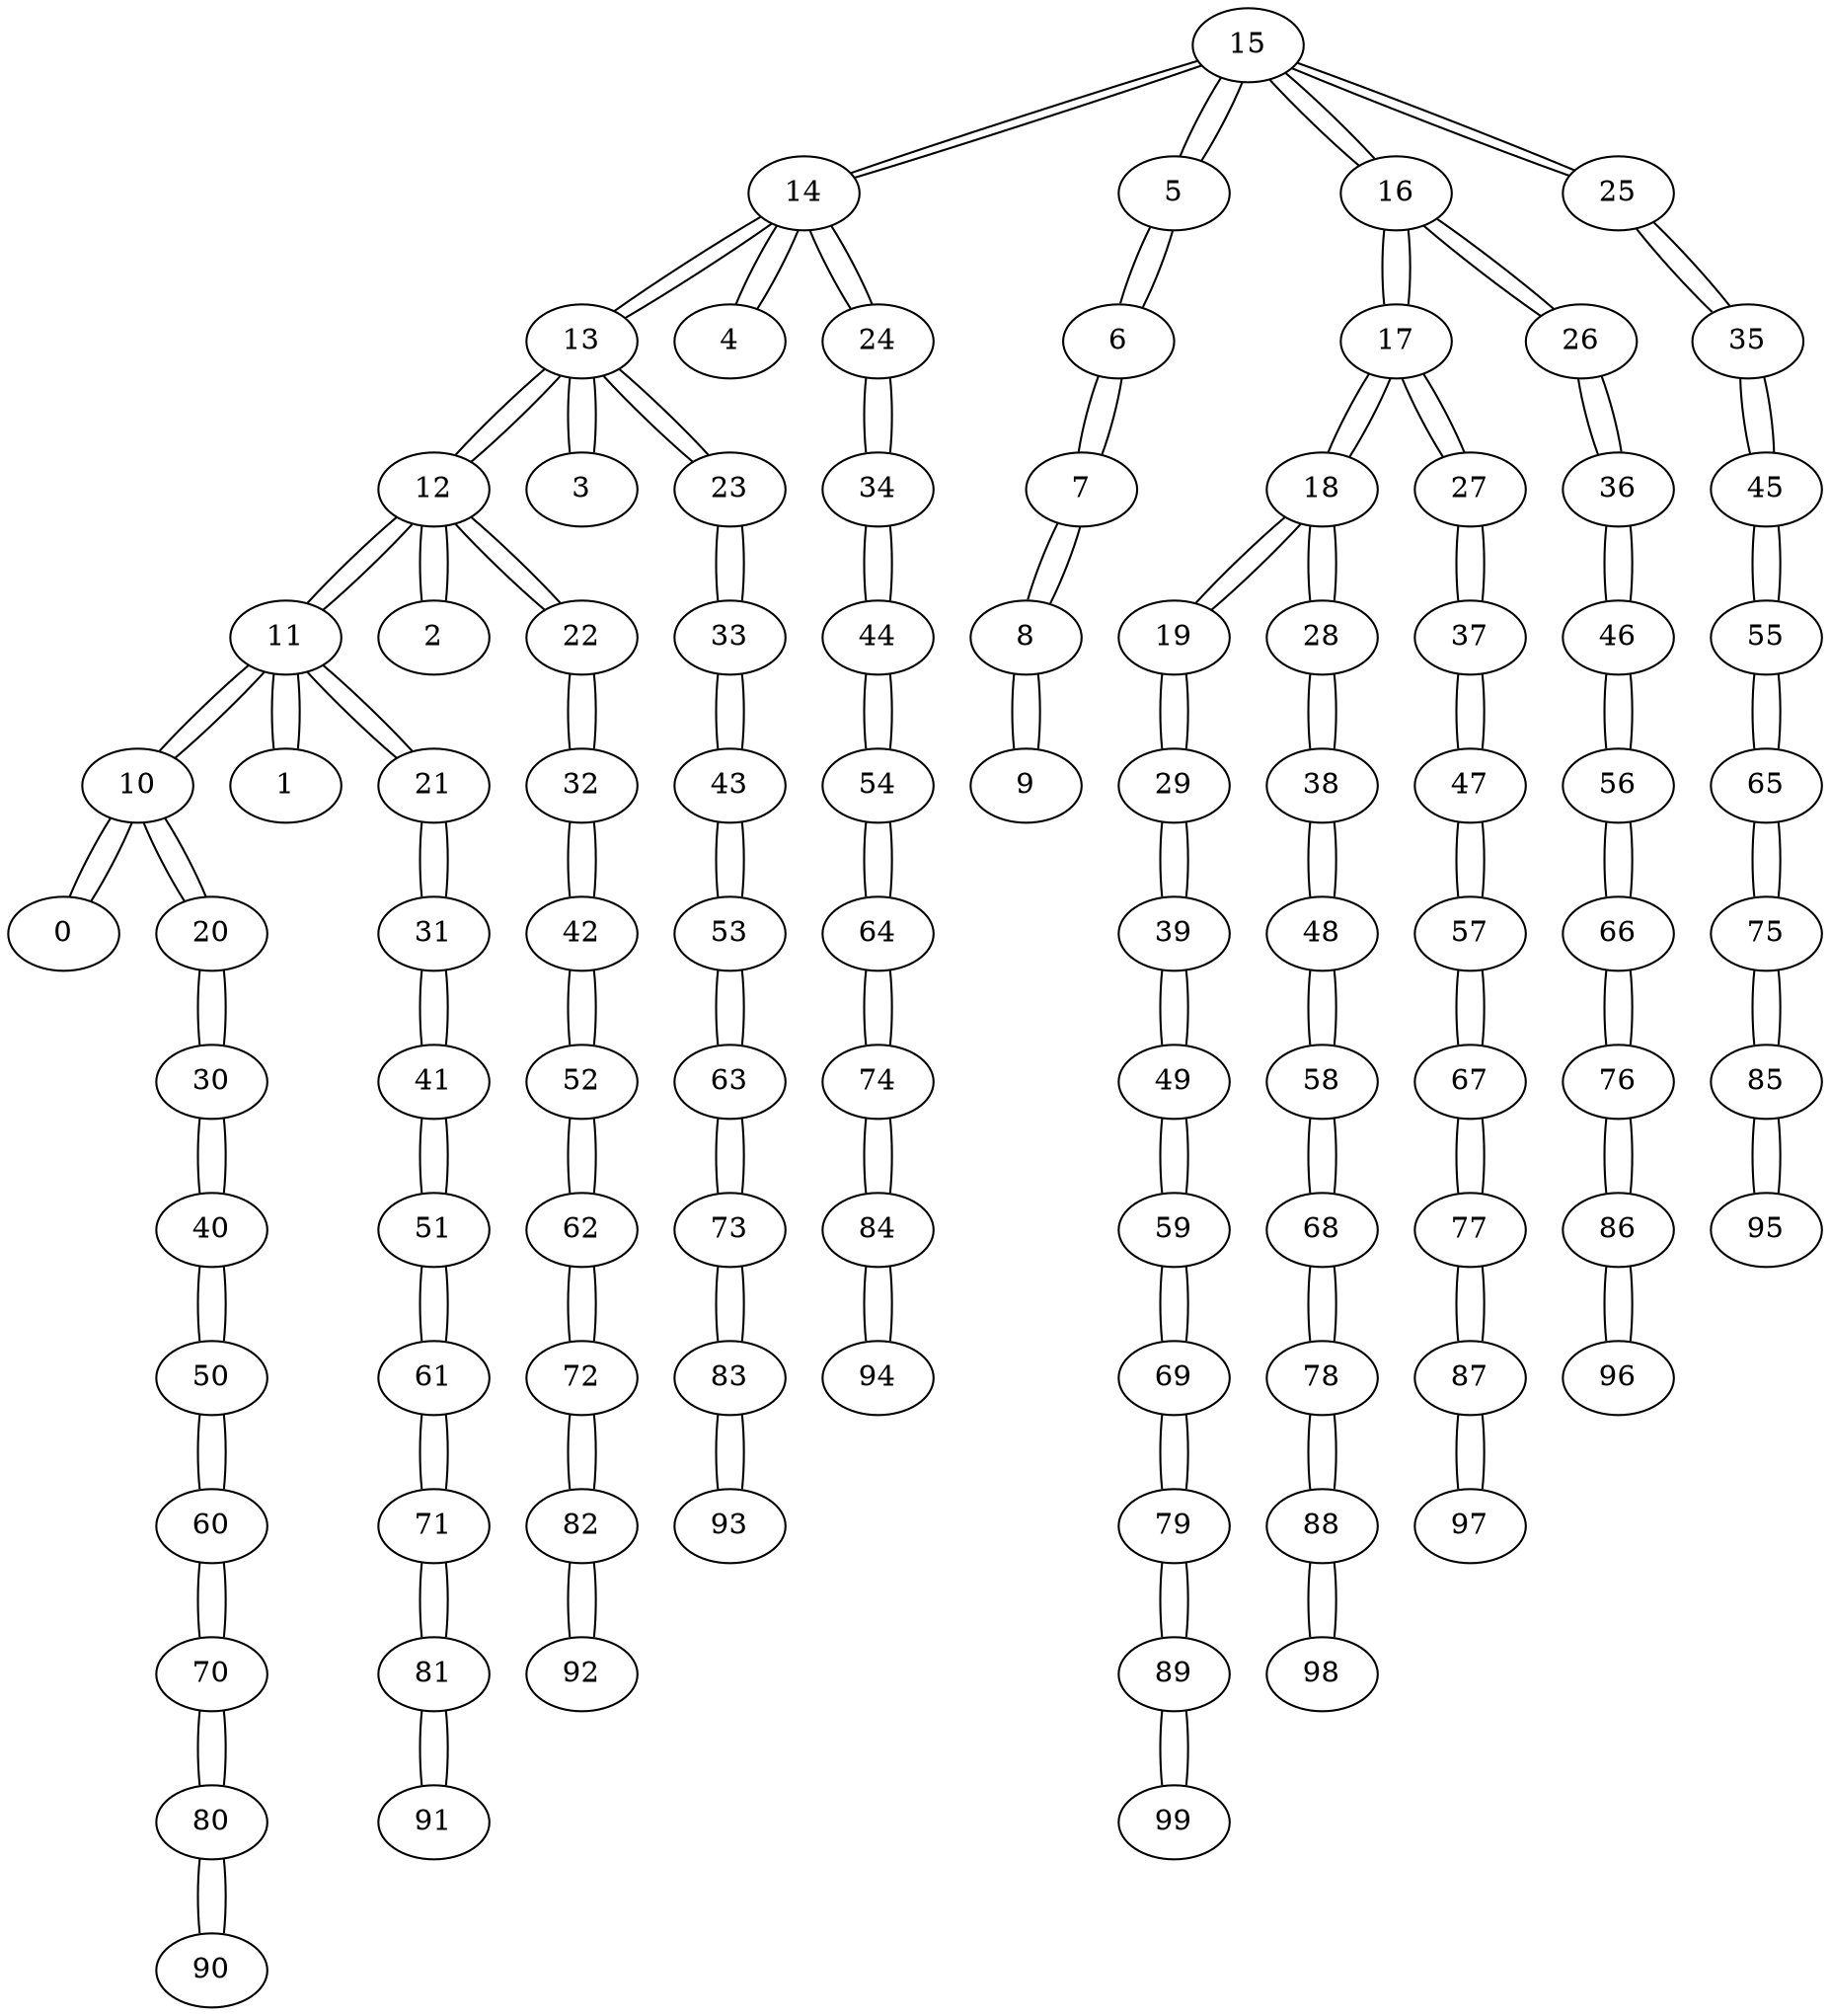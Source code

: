 graph {
15 -- 14
15 -- 5
15 -- 16
15 -- 25
14 -- 15
14 -- 13
14 -- 4
14 -- 24
5 -- 15
5 -- 6
16 -- 15
16 -- 17
16 -- 26
25 -- 15
25 -- 35
13 -- 14
13 -- 12
13 -- 3
13 -- 23
4 -- 14
24 -- 14
24 -- 34
6 -- 5
6 -- 7
17 -- 16
17 -- 18
17 -- 27
26 -- 16
26 -- 36
35 -- 25
35 -- 45
12 -- 13
12 -- 11
12 -- 2
12 -- 22
3 -- 13
23 -- 13
23 -- 33
34 -- 24
34 -- 44
7 -- 6
7 -- 8
18 -- 17
18 -- 19
18 -- 28
27 -- 17
27 -- 37
36 -- 26
36 -- 46
45 -- 35
45 -- 55
11 -- 12
11 -- 10
11 -- 1
11 -- 21
2 -- 12
22 -- 12
22 -- 32
33 -- 23
33 -- 43
44 -- 34
44 -- 54
8 -- 7
8 -- 9
19 -- 18
19 -- 29
28 -- 18
28 -- 38
37 -- 27
37 -- 47
46 -- 36
46 -- 56
55 -- 45
55 -- 65
10 -- 11
10 -- 0
10 -- 20
1 -- 11
21 -- 11
21 -- 31
32 -- 22
32 -- 42
43 -- 33
43 -- 53
54 -- 44
54 -- 64
9 -- 8
29 -- 19
29 -- 39
38 -- 28
38 -- 48
47 -- 37
47 -- 57
56 -- 46
56 -- 66
65 -- 55
65 -- 75
0 -- 10
20 -- 10
20 -- 30
31 -- 21
31 -- 41
42 -- 32
42 -- 52
53 -- 43
53 -- 63
64 -- 54
64 -- 74
39 -- 29
39 -- 49
48 -- 38
48 -- 58
57 -- 47
57 -- 67
66 -- 56
66 -- 76
75 -- 65
75 -- 85
30 -- 20
30 -- 40
41 -- 31
41 -- 51
52 -- 42
52 -- 62
63 -- 53
63 -- 73
74 -- 64
74 -- 84
49 -- 39
49 -- 59
58 -- 48
58 -- 68
67 -- 57
67 -- 77
76 -- 66
76 -- 86
85 -- 75
85 -- 95
40 -- 30
40 -- 50
51 -- 41
51 -- 61
62 -- 52
62 -- 72
73 -- 63
73 -- 83
84 -- 74
84 -- 94
59 -- 49
59 -- 69
68 -- 58
68 -- 78
77 -- 67
77 -- 87
86 -- 76
86 -- 96
95 -- 85
50 -- 40
50 -- 60
61 -- 51
61 -- 71
72 -- 62
72 -- 82
83 -- 73
83 -- 93
94 -- 84
69 -- 59
69 -- 79
78 -- 68
78 -- 88
87 -- 77
87 -- 97
96 -- 86
60 -- 50
60 -- 70
71 -- 61
71 -- 81
82 -- 72
82 -- 92
93 -- 83
79 -- 69
79 -- 89
88 -- 78
88 -- 98
97 -- 87
70 -- 60
70 -- 80
81 -- 71
81 -- 91
92 -- 82
89 -- 79
89 -- 99
98 -- 88
80 -- 70
80 -- 90
91 -- 81
99 -- 89
90 -- 80
}

